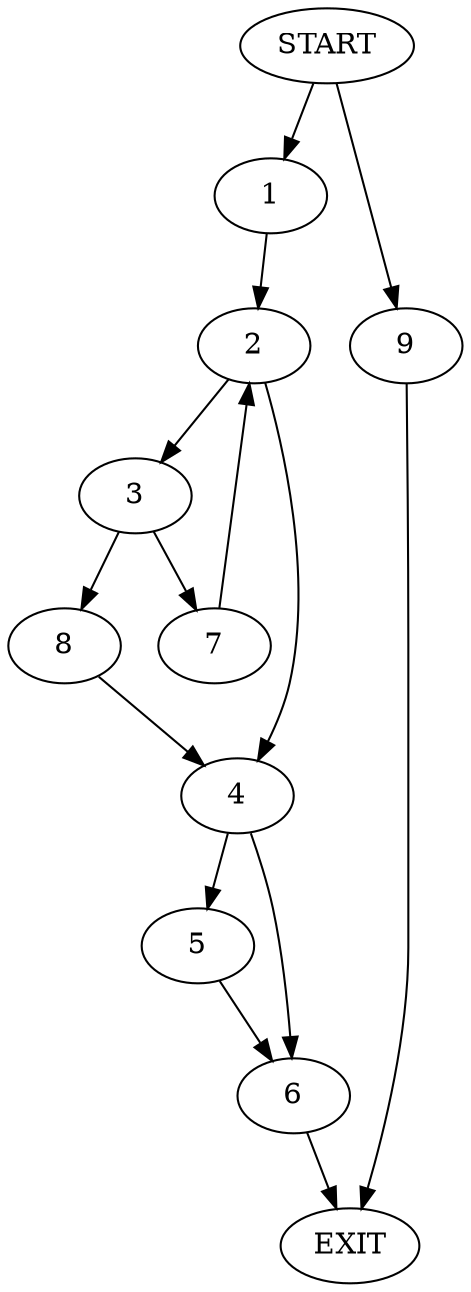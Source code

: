 digraph {
0 [label="START"]
10 [label="EXIT"]
0 -> 1
1 -> 2
2 -> 3
2 -> 4
4 -> 5
4 -> 6
3 -> 7
3 -> 8
8 -> 4
7 -> 2
5 -> 6
6 -> 10
0 -> 9
9 -> 10
}
